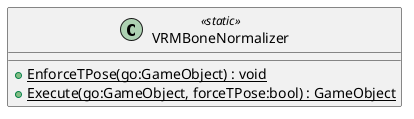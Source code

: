 @startuml
class VRMBoneNormalizer <<static>> {
    + {static} EnforceTPose(go:GameObject) : void
    + {static} Execute(go:GameObject, forceTPose:bool) : GameObject
}
@enduml
